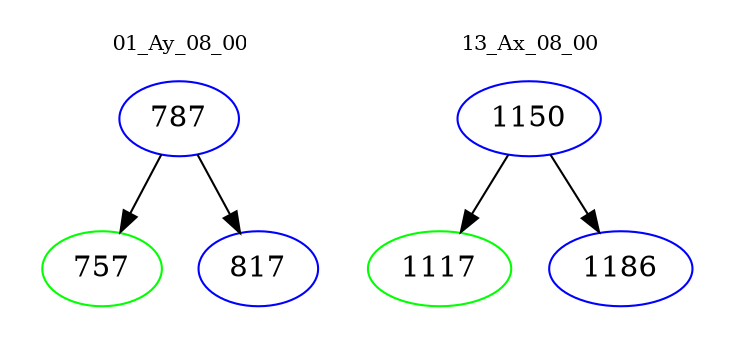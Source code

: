digraph{
subgraph cluster_0 {
color = white
label = "01_Ay_08_00";
fontsize=10;
T0_787 [label="787", color="blue"]
T0_787 -> T0_757 [color="black"]
T0_757 [label="757", color="green"]
T0_787 -> T0_817 [color="black"]
T0_817 [label="817", color="blue"]
}
subgraph cluster_1 {
color = white
label = "13_Ax_08_00";
fontsize=10;
T1_1150 [label="1150", color="blue"]
T1_1150 -> T1_1117 [color="black"]
T1_1117 [label="1117", color="green"]
T1_1150 -> T1_1186 [color="black"]
T1_1186 [label="1186", color="blue"]
}
}
